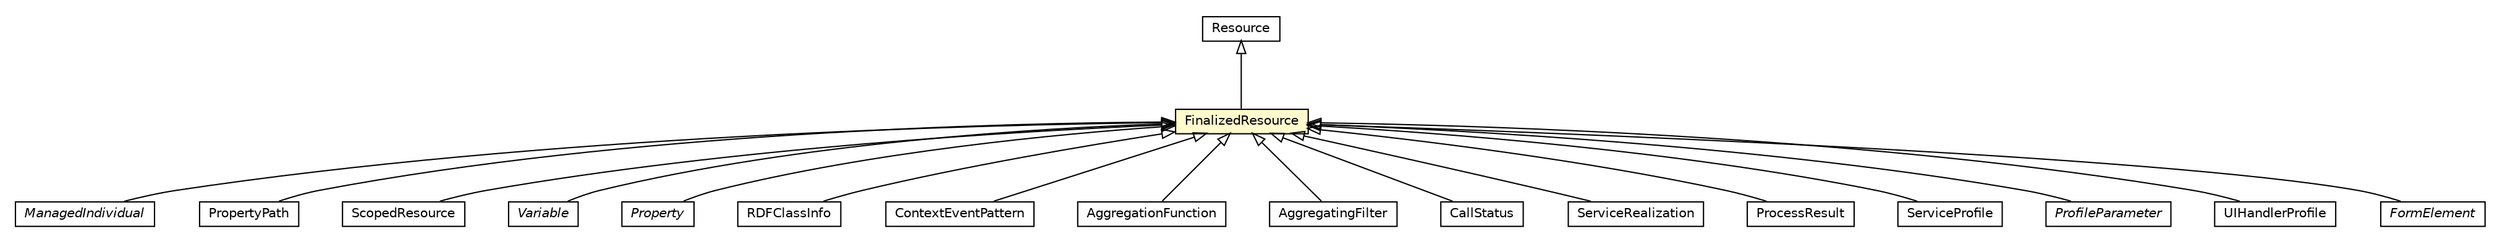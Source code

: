#!/usr/local/bin/dot
#
# Class diagram 
# Generated by UMLGraph version R5_6-24-gf6e263 (http://www.umlgraph.org/)
#

digraph G {
	edge [fontname="Helvetica",fontsize=10,labelfontname="Helvetica",labelfontsize=10];
	node [fontname="Helvetica",fontsize=10,shape=plaintext];
	nodesep=0.25;
	ranksep=0.5;
	// org.universAAL.middleware.owl.ManagedIndividual
	c187098 [label=<<table title="org.universAAL.middleware.owl.ManagedIndividual" border="0" cellborder="1" cellspacing="0" cellpadding="2" port="p" href="../owl/ManagedIndividual.html">
		<tr><td><table border="0" cellspacing="0" cellpadding="1">
<tr><td align="center" balign="center"><font face="Helvetica-Oblique"> ManagedIndividual </font></td></tr>
		</table></td></tr>
		</table>>, URL="../owl/ManagedIndividual.html", fontname="Helvetica", fontcolor="black", fontsize=10.0];
	// org.universAAL.middleware.rdf.PropertyPath
	c187110 [label=<<table title="org.universAAL.middleware.rdf.PropertyPath" border="0" cellborder="1" cellspacing="0" cellpadding="2" port="p" href="./PropertyPath.html">
		<tr><td><table border="0" cellspacing="0" cellpadding="1">
<tr><td align="center" balign="center"> PropertyPath </td></tr>
		</table></td></tr>
		</table>>, URL="./PropertyPath.html", fontname="Helvetica", fontcolor="black", fontsize=10.0];
	// org.universAAL.middleware.rdf.ScopedResource
	c187111 [label=<<table title="org.universAAL.middleware.rdf.ScopedResource" border="0" cellborder="1" cellspacing="0" cellpadding="2" port="p" href="./ScopedResource.html">
		<tr><td><table border="0" cellspacing="0" cellpadding="1">
<tr><td align="center" balign="center"> ScopedResource </td></tr>
		</table></td></tr>
		</table>>, URL="./ScopedResource.html", fontname="Helvetica", fontcolor="black", fontsize=10.0];
	// org.universAAL.middleware.rdf.Variable
	c187114 [label=<<table title="org.universAAL.middleware.rdf.Variable" border="0" cellborder="1" cellspacing="0" cellpadding="2" port="p" href="./Variable.html">
		<tr><td><table border="0" cellspacing="0" cellpadding="1">
<tr><td align="center" balign="center"><font face="Helvetica-Oblique"> Variable </font></td></tr>
		</table></td></tr>
		</table>>, URL="./Variable.html", fontname="Helvetica", fontcolor="black", fontsize=10.0];
	// org.universAAL.middleware.rdf.Property
	c187120 [label=<<table title="org.universAAL.middleware.rdf.Property" border="0" cellborder="1" cellspacing="0" cellpadding="2" port="p" href="./Property.html">
		<tr><td><table border="0" cellspacing="0" cellpadding="1">
<tr><td align="center" balign="center"><font face="Helvetica-Oblique"> Property </font></td></tr>
		</table></td></tr>
		</table>>, URL="./Property.html", fontname="Helvetica", fontcolor="black", fontsize=10.0];
	// org.universAAL.middleware.rdf.RDFClassInfo
	c187123 [label=<<table title="org.universAAL.middleware.rdf.RDFClassInfo" border="0" cellborder="1" cellspacing="0" cellpadding="2" port="p" href="./RDFClassInfo.html">
		<tr><td><table border="0" cellspacing="0" cellpadding="1">
<tr><td align="center" balign="center"> RDFClassInfo </td></tr>
		</table></td></tr>
		</table>>, URL="./RDFClassInfo.html", fontname="Helvetica", fontcolor="black", fontsize=10.0];
	// org.universAAL.middleware.rdf.Resource
	c187125 [label=<<table title="org.universAAL.middleware.rdf.Resource" border="0" cellborder="1" cellspacing="0" cellpadding="2" port="p" href="./Resource.html">
		<tr><td><table border="0" cellspacing="0" cellpadding="1">
<tr><td align="center" balign="center"> Resource </td></tr>
		</table></td></tr>
		</table>>, URL="./Resource.html", fontname="Helvetica", fontcolor="black", fontsize=10.0];
	// org.universAAL.middleware.rdf.FinalizedResource
	c187126 [label=<<table title="org.universAAL.middleware.rdf.FinalizedResource" border="0" cellborder="1" cellspacing="0" cellpadding="2" port="p" bgcolor="lemonChiffon" href="./FinalizedResource.html">
		<tr><td><table border="0" cellspacing="0" cellpadding="1">
<tr><td align="center" balign="center"> FinalizedResource </td></tr>
		</table></td></tr>
		</table>>, URL="./FinalizedResource.html", fontname="Helvetica", fontcolor="black", fontsize=10.0];
	// org.universAAL.middleware.context.ContextEventPattern
	c187333 [label=<<table title="org.universAAL.middleware.context.ContextEventPattern" border="0" cellborder="1" cellspacing="0" cellpadding="2" port="p" href="../context/ContextEventPattern.html">
		<tr><td><table border="0" cellspacing="0" cellpadding="1">
<tr><td align="center" balign="center"> ContextEventPattern </td></tr>
		</table></td></tr>
		</table>>, URL="../context/ContextEventPattern.html", fontname="Helvetica", fontcolor="black", fontsize=10.0];
	// org.universAAL.middleware.service.AggregationFunction
	c187364 [label=<<table title="org.universAAL.middleware.service.AggregationFunction" border="0" cellborder="1" cellspacing="0" cellpadding="2" port="p" href="../service/AggregationFunction.html">
		<tr><td><table border="0" cellspacing="0" cellpadding="1">
<tr><td align="center" balign="center"> AggregationFunction </td></tr>
		</table></td></tr>
		</table>>, URL="../service/AggregationFunction.html", fontname="Helvetica", fontcolor="black", fontsize=10.0];
	// org.universAAL.middleware.service.AggregatingFilter
	c187365 [label=<<table title="org.universAAL.middleware.service.AggregatingFilter" border="0" cellborder="1" cellspacing="0" cellpadding="2" port="p" href="../service/AggregatingFilter.html">
		<tr><td><table border="0" cellspacing="0" cellpadding="1">
<tr><td align="center" balign="center"> AggregatingFilter </td></tr>
		</table></td></tr>
		</table>>, URL="../service/AggregatingFilter.html", fontname="Helvetica", fontcolor="black", fontsize=10.0];
	// org.universAAL.middleware.service.CallStatus
	c187366 [label=<<table title="org.universAAL.middleware.service.CallStatus" border="0" cellborder="1" cellspacing="0" cellpadding="2" port="p" href="../service/CallStatus.html">
		<tr><td><table border="0" cellspacing="0" cellpadding="1">
<tr><td align="center" balign="center"> CallStatus </td></tr>
		</table></td></tr>
		</table>>, URL="../service/CallStatus.html", fontname="Helvetica", fontcolor="black", fontsize=10.0];
	// org.universAAL.middleware.service.impl.ServiceRealization
	c187389 [label=<<table title="org.universAAL.middleware.service.impl.ServiceRealization" border="0" cellborder="1" cellspacing="0" cellpadding="2" port="p" href="../service/impl/ServiceRealization.html">
		<tr><td><table border="0" cellspacing="0" cellpadding="1">
<tr><td align="center" balign="center"> ServiceRealization </td></tr>
		</table></td></tr>
		</table>>, URL="../service/impl/ServiceRealization.html", fontname="Helvetica", fontcolor="black", fontsize=10.0];
	// org.universAAL.middleware.service.owls.process.ProcessResult
	c187405 [label=<<table title="org.universAAL.middleware.service.owls.process.ProcessResult" border="0" cellborder="1" cellspacing="0" cellpadding="2" port="p" href="../service/owls/process/ProcessResult.html">
		<tr><td><table border="0" cellspacing="0" cellpadding="1">
<tr><td align="center" balign="center"> ProcessResult </td></tr>
		</table></td></tr>
		</table>>, URL="../service/owls/process/ProcessResult.html", fontname="Helvetica", fontcolor="black", fontsize=10.0];
	// org.universAAL.middleware.service.owls.profile.ServiceProfile
	c187412 [label=<<table title="org.universAAL.middleware.service.owls.profile.ServiceProfile" border="0" cellborder="1" cellspacing="0" cellpadding="2" port="p" href="../service/owls/profile/ServiceProfile.html">
		<tr><td><table border="0" cellspacing="0" cellpadding="1">
<tr><td align="center" balign="center"> ServiceProfile </td></tr>
		</table></td></tr>
		</table>>, URL="../service/owls/profile/ServiceProfile.html", fontname="Helvetica", fontcolor="black", fontsize=10.0];
	// org.universAAL.middleware.service.owls.profile.ProfileParameter
	c187413 [label=<<table title="org.universAAL.middleware.service.owls.profile.ProfileParameter" border="0" cellborder="1" cellspacing="0" cellpadding="2" port="p" href="../service/owls/profile/ProfileParameter.html">
		<tr><td><table border="0" cellspacing="0" cellpadding="1">
<tr><td align="center" balign="center"><font face="Helvetica-Oblique"> ProfileParameter </font></td></tr>
		</table></td></tr>
		</table>>, URL="../service/owls/profile/ProfileParameter.html", fontname="Helvetica", fontcolor="black", fontsize=10.0];
	// org.universAAL.middleware.ui.UIHandlerProfile
	c187421 [label=<<table title="org.universAAL.middleware.ui.UIHandlerProfile" border="0" cellborder="1" cellspacing="0" cellpadding="2" port="p" href="../ui/UIHandlerProfile.html">
		<tr><td><table border="0" cellspacing="0" cellpadding="1">
<tr><td align="center" balign="center"> UIHandlerProfile </td></tr>
		</table></td></tr>
		</table>>, URL="../ui/UIHandlerProfile.html", fontname="Helvetica", fontcolor="black", fontsize=10.0];
	// org.universAAL.middleware.ui.rdf.FormElement
	c187460 [label=<<table title="org.universAAL.middleware.ui.rdf.FormElement" border="0" cellborder="1" cellspacing="0" cellpadding="2" port="p" href="../ui/rdf/FormElement.html">
		<tr><td><table border="0" cellspacing="0" cellpadding="1">
<tr><td align="center" balign="center"><font face="Helvetica-Oblique"> FormElement </font></td></tr>
		</table></td></tr>
		</table>>, URL="../ui/rdf/FormElement.html", fontname="Helvetica", fontcolor="black", fontsize=10.0];
	//org.universAAL.middleware.owl.ManagedIndividual extends org.universAAL.middleware.rdf.FinalizedResource
	c187126:p -> c187098:p [dir=back,arrowtail=empty];
	//org.universAAL.middleware.rdf.PropertyPath extends org.universAAL.middleware.rdf.FinalizedResource
	c187126:p -> c187110:p [dir=back,arrowtail=empty];
	//org.universAAL.middleware.rdf.ScopedResource extends org.universAAL.middleware.rdf.FinalizedResource
	c187126:p -> c187111:p [dir=back,arrowtail=empty];
	//org.universAAL.middleware.rdf.Variable extends org.universAAL.middleware.rdf.FinalizedResource
	c187126:p -> c187114:p [dir=back,arrowtail=empty];
	//org.universAAL.middleware.rdf.Property extends org.universAAL.middleware.rdf.FinalizedResource
	c187126:p -> c187120:p [dir=back,arrowtail=empty];
	//org.universAAL.middleware.rdf.RDFClassInfo extends org.universAAL.middleware.rdf.FinalizedResource
	c187126:p -> c187123:p [dir=back,arrowtail=empty];
	//org.universAAL.middleware.rdf.FinalizedResource extends org.universAAL.middleware.rdf.Resource
	c187125:p -> c187126:p [dir=back,arrowtail=empty];
	//org.universAAL.middleware.context.ContextEventPattern extends org.universAAL.middleware.rdf.FinalizedResource
	c187126:p -> c187333:p [dir=back,arrowtail=empty];
	//org.universAAL.middleware.service.AggregationFunction extends org.universAAL.middleware.rdf.FinalizedResource
	c187126:p -> c187364:p [dir=back,arrowtail=empty];
	//org.universAAL.middleware.service.AggregatingFilter extends org.universAAL.middleware.rdf.FinalizedResource
	c187126:p -> c187365:p [dir=back,arrowtail=empty];
	//org.universAAL.middleware.service.CallStatus extends org.universAAL.middleware.rdf.FinalizedResource
	c187126:p -> c187366:p [dir=back,arrowtail=empty];
	//org.universAAL.middleware.service.impl.ServiceRealization extends org.universAAL.middleware.rdf.FinalizedResource
	c187126:p -> c187389:p [dir=back,arrowtail=empty];
	//org.universAAL.middleware.service.owls.process.ProcessResult extends org.universAAL.middleware.rdf.FinalizedResource
	c187126:p -> c187405:p [dir=back,arrowtail=empty];
	//org.universAAL.middleware.service.owls.profile.ServiceProfile extends org.universAAL.middleware.rdf.FinalizedResource
	c187126:p -> c187412:p [dir=back,arrowtail=empty];
	//org.universAAL.middleware.service.owls.profile.ProfileParameter extends org.universAAL.middleware.rdf.FinalizedResource
	c187126:p -> c187413:p [dir=back,arrowtail=empty];
	//org.universAAL.middleware.ui.UIHandlerProfile extends org.universAAL.middleware.rdf.FinalizedResource
	c187126:p -> c187421:p [dir=back,arrowtail=empty];
	//org.universAAL.middleware.ui.rdf.FormElement extends org.universAAL.middleware.rdf.FinalizedResource
	c187126:p -> c187460:p [dir=back,arrowtail=empty];
}

